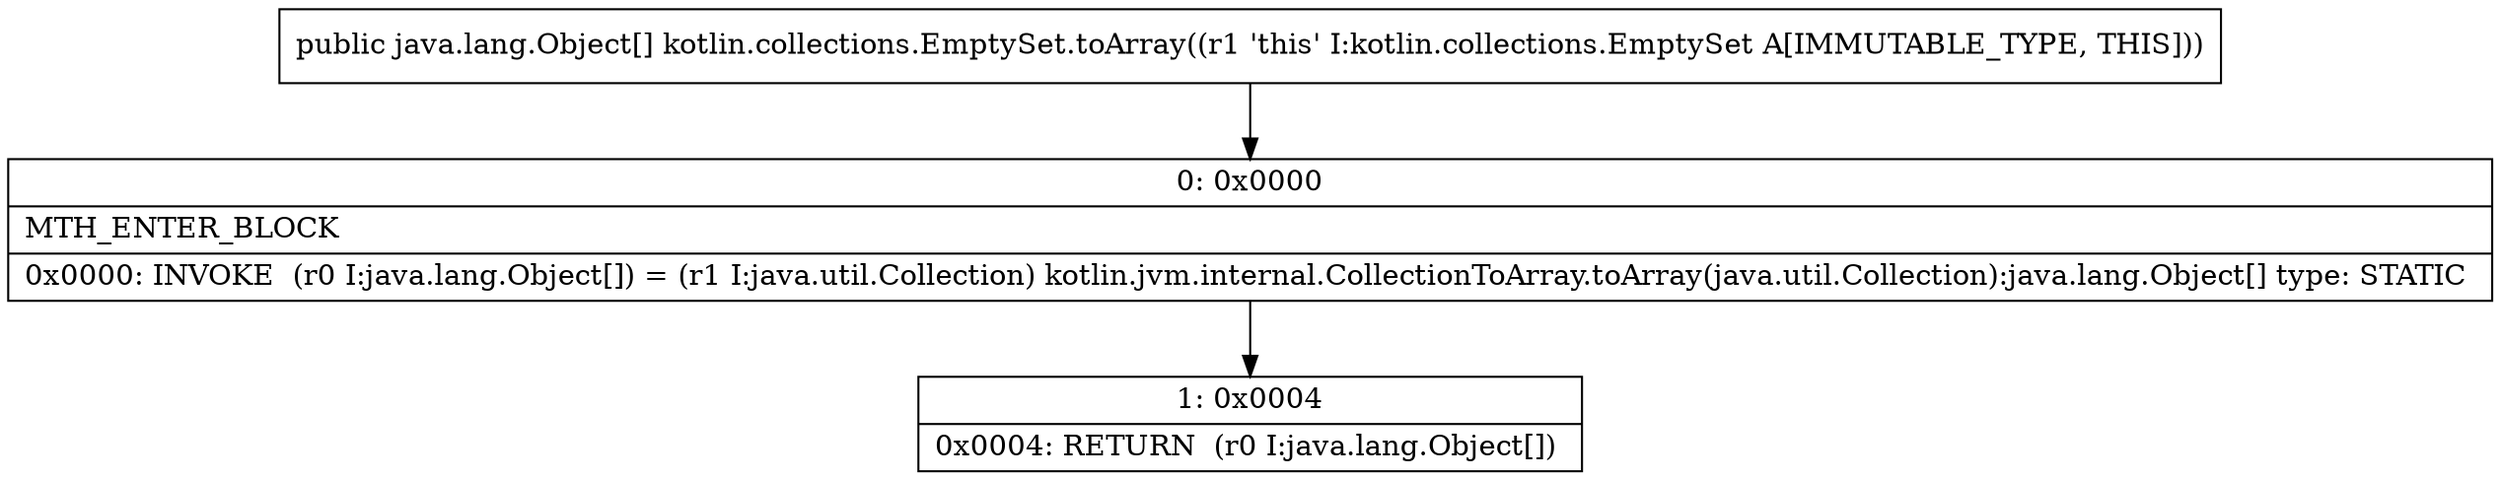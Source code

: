 digraph "CFG forkotlin.collections.EmptySet.toArray()[Ljava\/lang\/Object;" {
Node_0 [shape=record,label="{0\:\ 0x0000|MTH_ENTER_BLOCK\l|0x0000: INVOKE  (r0 I:java.lang.Object[]) = (r1 I:java.util.Collection) kotlin.jvm.internal.CollectionToArray.toArray(java.util.Collection):java.lang.Object[] type: STATIC \l}"];
Node_1 [shape=record,label="{1\:\ 0x0004|0x0004: RETURN  (r0 I:java.lang.Object[]) \l}"];
MethodNode[shape=record,label="{public java.lang.Object[] kotlin.collections.EmptySet.toArray((r1 'this' I:kotlin.collections.EmptySet A[IMMUTABLE_TYPE, THIS])) }"];
MethodNode -> Node_0;
Node_0 -> Node_1;
}

